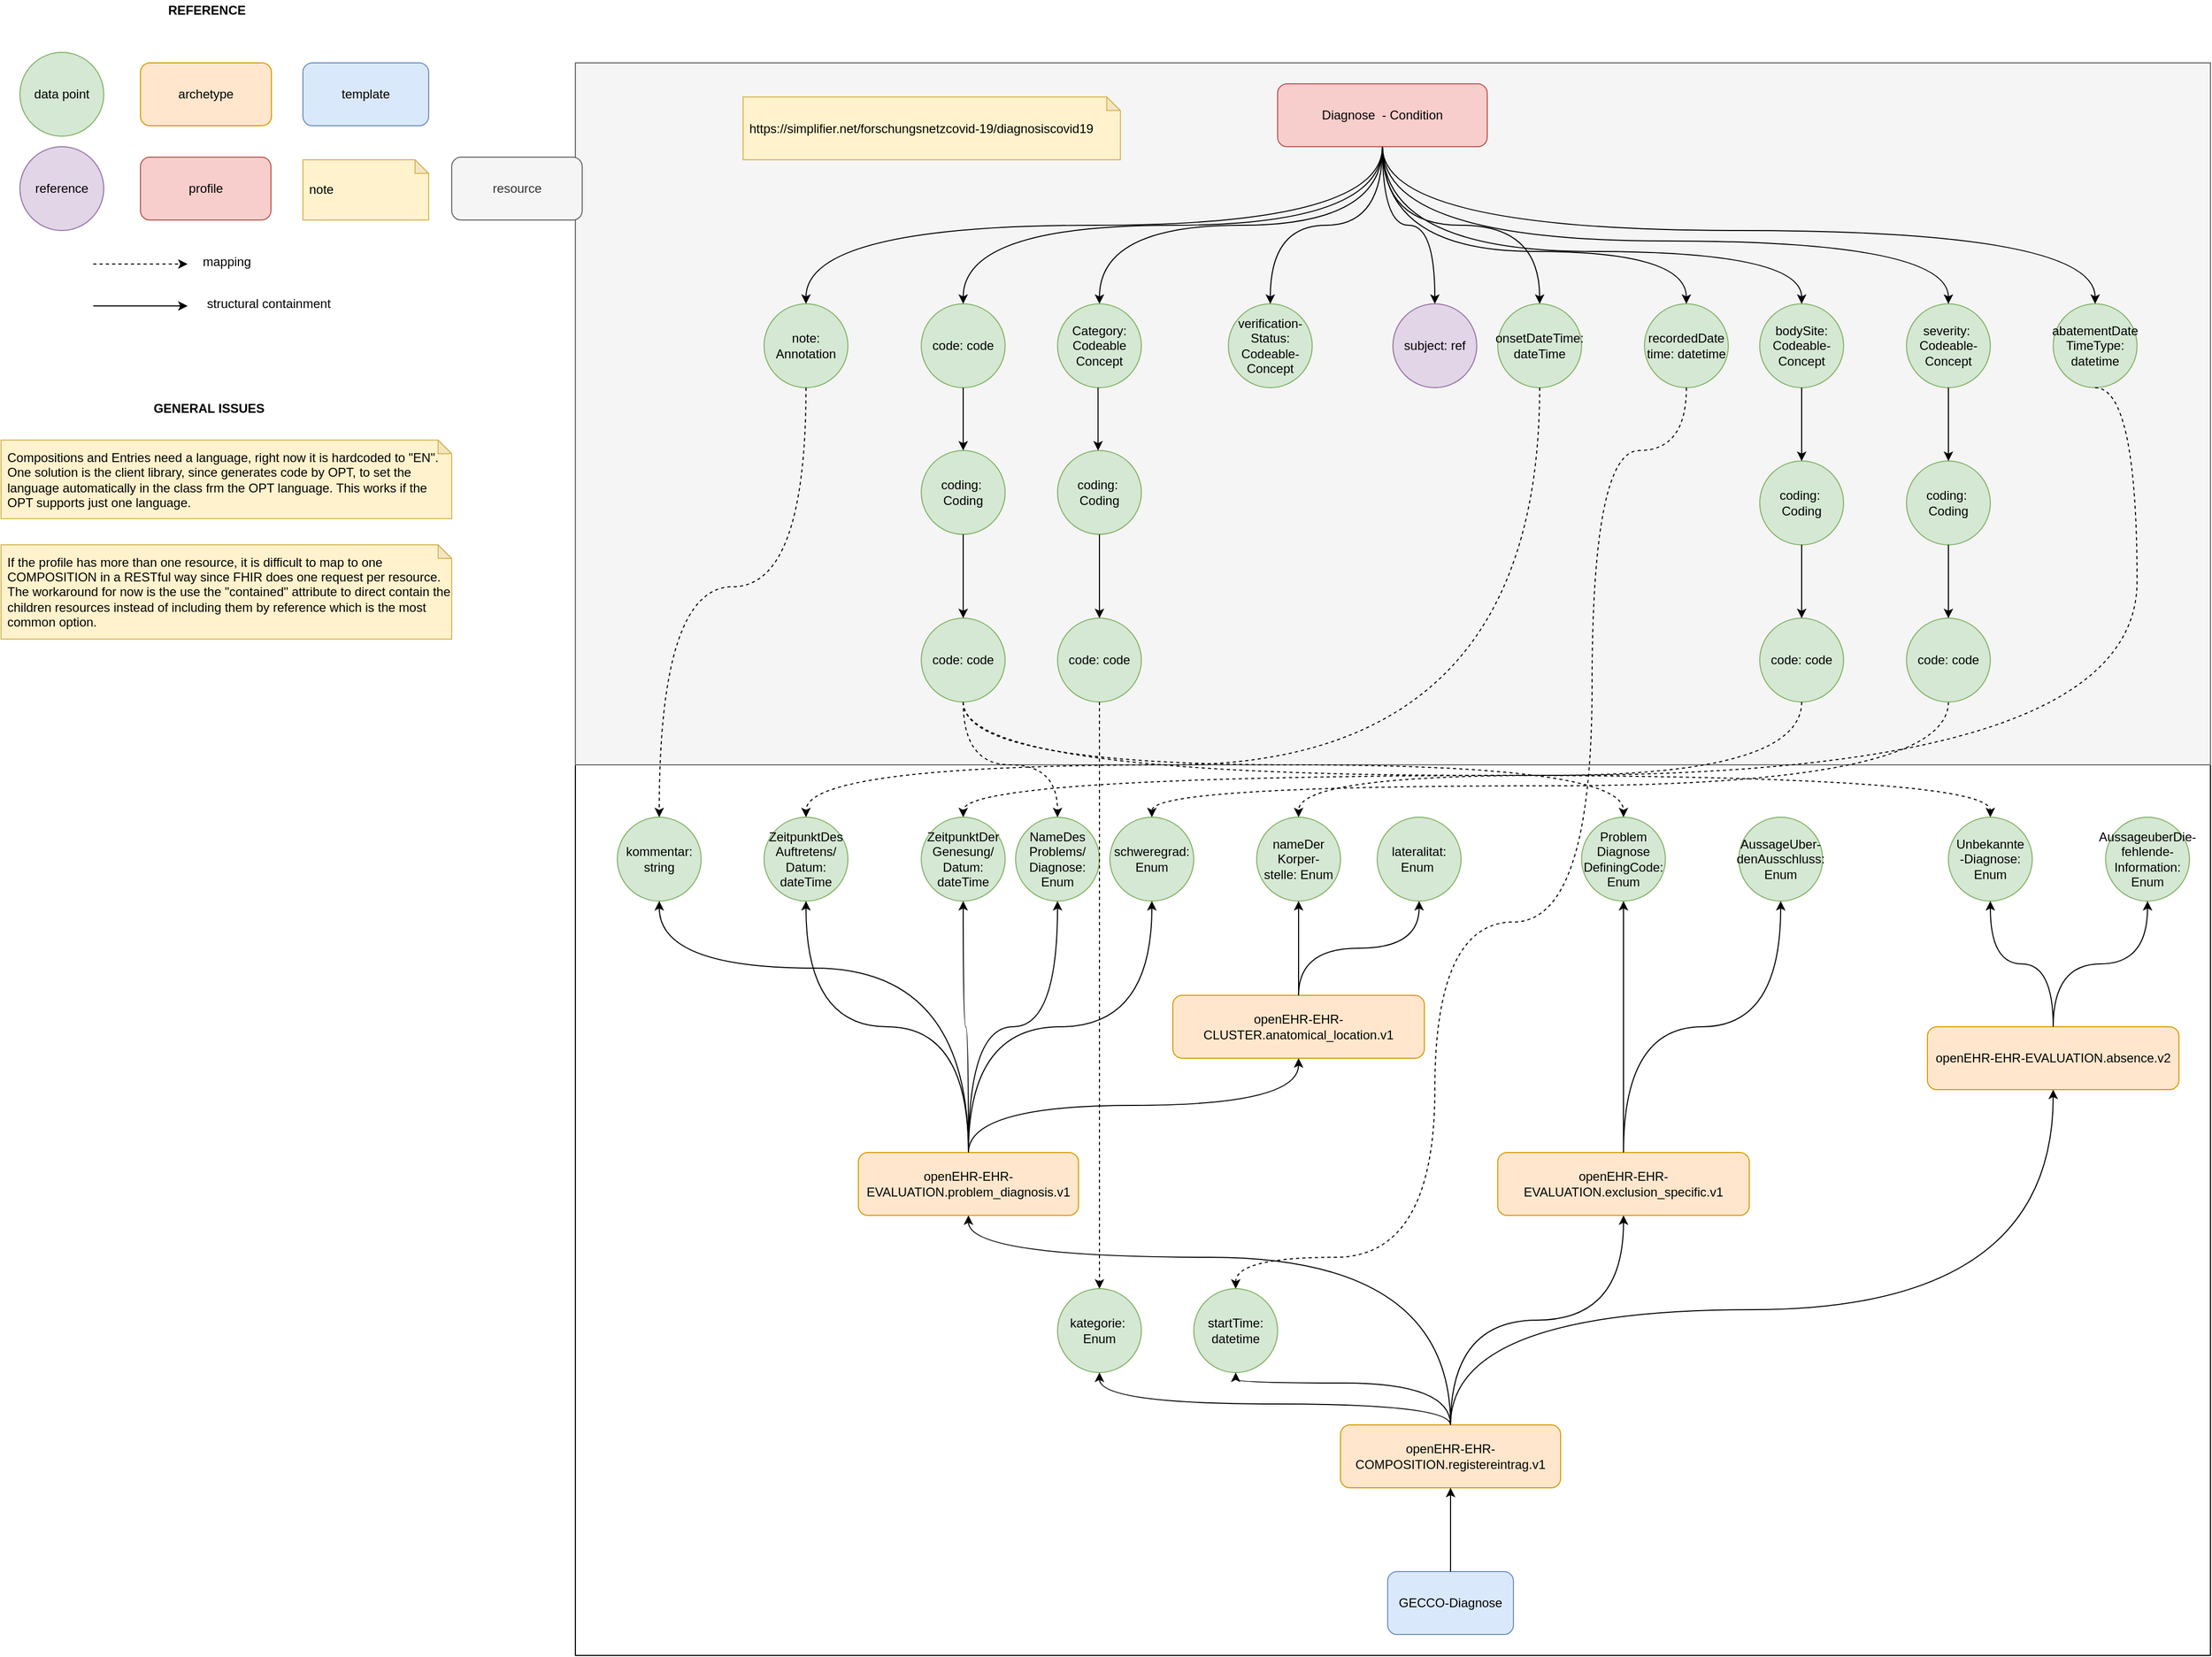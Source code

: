 <mxfile version="14.4.7" type="github">
  <diagram id="NhCx6rFbv8tnw04hL108" name="Page-1">
    <mxGraphModel dx="4373" dy="1324" grid="1" gridSize="10" guides="1" tooltips="1" connect="1" arrows="1" fold="1" page="1" pageScale="1" pageWidth="827" pageHeight="1169" math="0" shadow="0">
      <root>
        <mxCell id="0" />
        <mxCell id="1" parent="0" />
        <mxCell id="oCCfuD1PaS4JlQ5xVvuQ-110" value="" style="rounded=0;whiteSpace=wrap;html=1;" vertex="1" parent="1">
          <mxGeometry x="-1450" y="850" width="1560" height="850" as="geometry" />
        </mxCell>
        <mxCell id="oCCfuD1PaS4JlQ5xVvuQ-109" value="" style="rounded=0;whiteSpace=wrap;html=1;fillColor=#f5f5f5;strokeColor=#666666;fontColor=#333333;" vertex="1" parent="1">
          <mxGeometry x="-1450" y="180" width="1560" height="670" as="geometry" />
        </mxCell>
        <mxCell id="oCCfuD1PaS4JlQ5xVvuQ-1" style="edgeStyle=orthogonalEdgeStyle;curved=1;orthogonalLoop=1;jettySize=auto;html=1;exitX=0.5;exitY=1;exitDx=0;exitDy=0;strokeColor=#000000;dashed=1;" edge="1" parent="1">
          <mxGeometry relative="1" as="geometry">
            <mxPoint x="-1820" y="372" as="targetPoint" />
            <mxPoint x="-1910" y="372" as="sourcePoint" />
          </mxGeometry>
        </mxCell>
        <mxCell id="oCCfuD1PaS4JlQ5xVvuQ-2" value="mapping" style="text;html=1;align=center;verticalAlign=middle;resizable=0;points=[];autosize=1;" vertex="1" parent="1">
          <mxGeometry x="-1818" y="360" width="70" height="20" as="geometry" />
        </mxCell>
        <mxCell id="oCCfuD1PaS4JlQ5xVvuQ-3" style="edgeStyle=orthogonalEdgeStyle;curved=1;orthogonalLoop=1;jettySize=auto;html=1;exitX=0.5;exitY=1;exitDx=0;exitDy=0;strokeColor=#000000;" edge="1" parent="1">
          <mxGeometry relative="1" as="geometry">
            <mxPoint x="-1820.0" y="412" as="targetPoint" />
            <mxPoint x="-1910.0" y="412" as="sourcePoint" />
          </mxGeometry>
        </mxCell>
        <mxCell id="oCCfuD1PaS4JlQ5xVvuQ-4" value="structural containment" style="text;html=1;align=center;verticalAlign=middle;resizable=0;points=[];autosize=1;" vertex="1" parent="1">
          <mxGeometry x="-1823" y="400" width="160" height="20" as="geometry" />
        </mxCell>
        <mxCell id="oCCfuD1PaS4JlQ5xVvuQ-5" value="&lt;b&gt;GENERAL ISSUES&lt;/b&gt;" style="text;html=1;align=center;verticalAlign=middle;resizable=0;points=[];autosize=1;" vertex="1" parent="1">
          <mxGeometry x="-1870" y="500" width="140" height="20" as="geometry" />
        </mxCell>
        <mxCell id="oCCfuD1PaS4JlQ5xVvuQ-6" value="Compositions and Entries need a language, right now it is hardcoded to &quot;EN&quot;. One solution is the client library, since generates code by OPT, to set the language automatically in the class frm the OPT language. This works if the OPT supports just one language." style="shape=note;whiteSpace=wrap;html=1;backgroundOutline=1;darkOpacity=0.05;fillColor=#fff2cc;strokeColor=#d6b656;size=13;align=left;spacingLeft=4;" vertex="1" parent="1">
          <mxGeometry x="-1998" y="540" width="430" height="75" as="geometry" />
        </mxCell>
        <mxCell id="oCCfuD1PaS4JlQ5xVvuQ-7" value="If the profile has more than one resource, it is difficult to map to one COMPOSITION in a RESTful way since FHIR does one request per resource. The workaround for now is the use the &quot;contained&quot; attribute to direct contain the children resources instead of including them by reference which is the most common option." style="shape=note;whiteSpace=wrap;html=1;backgroundOutline=1;darkOpacity=0.05;fillColor=#fff2cc;strokeColor=#d6b656;size=13;align=left;spacingLeft=4;" vertex="1" parent="1">
          <mxGeometry x="-1998" y="640" width="430" height="90" as="geometry" />
        </mxCell>
        <mxCell id="oCCfuD1PaS4JlQ5xVvuQ-8" value="data point" style="ellipse;whiteSpace=wrap;html=1;aspect=fixed;fillColor=#d5e8d4;strokeColor=#82b366;" vertex="1" parent="1">
          <mxGeometry x="-1980" y="170" width="80" height="80" as="geometry" />
        </mxCell>
        <mxCell id="oCCfuD1PaS4JlQ5xVvuQ-9" value="archetype" style="rounded=1;whiteSpace=wrap;html=1;fillColor=#ffe6cc;strokeColor=#d79b00;" vertex="1" parent="1">
          <mxGeometry x="-1865" y="180" width="125" height="60" as="geometry" />
        </mxCell>
        <mxCell id="oCCfuD1PaS4JlQ5xVvuQ-10" value="template" style="rounded=1;whiteSpace=wrap;html=1;fillColor=#dae8fc;strokeColor=#6c8ebf;" vertex="1" parent="1">
          <mxGeometry x="-1710" y="180" width="120" height="60" as="geometry" />
        </mxCell>
        <mxCell id="oCCfuD1PaS4JlQ5xVvuQ-11" value="profile" style="rounded=1;whiteSpace=wrap;html=1;fillColor=#f8cecc;strokeColor=#b85450;" vertex="1" parent="1">
          <mxGeometry x="-1865" y="270" width="124.5" height="60" as="geometry" />
        </mxCell>
        <mxCell id="oCCfuD1PaS4JlQ5xVvuQ-12" value="note" style="shape=note;whiteSpace=wrap;html=1;backgroundOutline=1;darkOpacity=0.05;fillColor=#fff2cc;strokeColor=#d6b656;size=13;align=left;spacingLeft=4;" vertex="1" parent="1">
          <mxGeometry x="-1710" y="272.5" width="120" height="57.5" as="geometry" />
        </mxCell>
        <mxCell id="oCCfuD1PaS4JlQ5xVvuQ-13" value="REFERENCE" style="text;html=1;align=center;verticalAlign=middle;resizable=0;points=[];autosize=1;fontStyle=1" vertex="1" parent="1">
          <mxGeometry x="-1852.5" y="120" width="100" height="20" as="geometry" />
        </mxCell>
        <mxCell id="oCCfuD1PaS4JlQ5xVvuQ-14" value="reference" style="ellipse;whiteSpace=wrap;html=1;aspect=fixed;fillColor=#e1d5e7;strokeColor=#9673a6;" vertex="1" parent="1">
          <mxGeometry x="-1980" y="260" width="80" height="80" as="geometry" />
        </mxCell>
        <mxCell id="oCCfuD1PaS4JlQ5xVvuQ-15" value="resource" style="rounded=1;whiteSpace=wrap;html=1;fillColor=#f5f5f5;strokeColor=#666666;fontColor=#333333;" vertex="1" parent="1">
          <mxGeometry x="-1568" y="270" width="124.5" height="60" as="geometry" />
        </mxCell>
        <mxCell id="oCCfuD1PaS4JlQ5xVvuQ-17" value="https://simplifier.net/forschungsnetzcovid-19/diagnosiscovid19" style="shape=note;whiteSpace=wrap;html=1;backgroundOutline=1;darkOpacity=0.05;fillColor=#fff2cc;strokeColor=#d6b656;size=13;align=left;spacingLeft=4;" vertex="1" parent="1">
          <mxGeometry x="-1290" y="212.5" width="360" height="60" as="geometry" />
        </mxCell>
        <mxCell id="oCCfuD1PaS4JlQ5xVvuQ-18" value="GECCO-Diagnose" style="rounded=1;whiteSpace=wrap;html=1;fillColor=#dae8fc;strokeColor=#6c8ebf;" vertex="1" parent="1">
          <mxGeometry x="-675" y="1620" width="120" height="60" as="geometry" />
        </mxCell>
        <mxCell id="oCCfuD1PaS4JlQ5xVvuQ-19" value="openEHR-EHR-COMPOSITION.registereintrag.v1" style="rounded=1;whiteSpace=wrap;html=1;fillColor=#ffe6cc;strokeColor=#d79b00;" vertex="1" parent="1">
          <mxGeometry x="-720" y="1480" width="210" height="60" as="geometry" />
        </mxCell>
        <mxCell id="oCCfuD1PaS4JlQ5xVvuQ-20" value="openEHR-EHR-EVALUATION.problem_diagnosis.v1" style="rounded=1;whiteSpace=wrap;html=1;fillColor=#ffe6cc;strokeColor=#d79b00;" vertex="1" parent="1">
          <mxGeometry x="-1180" y="1220" width="210" height="60" as="geometry" />
        </mxCell>
        <mxCell id="oCCfuD1PaS4JlQ5xVvuQ-23" value="&lt;p&gt;openEHR-EHR-EVALUATION.exclusion_specific.v1&lt;br&gt;&lt;/p&gt;" style="rounded=1;whiteSpace=wrap;html=1;fillColor=#ffe6cc;strokeColor=#d79b00;" vertex="1" parent="1">
          <mxGeometry x="-570" y="1220" width="240" height="60" as="geometry" />
        </mxCell>
        <mxCell id="oCCfuD1PaS4JlQ5xVvuQ-25" value="&lt;p&gt;openEHR-EHR-EVALUATION.absence.v2&lt;br&gt;&lt;/p&gt;" style="rounded=1;whiteSpace=wrap;html=1;fillColor=#ffe6cc;strokeColor=#d79b00;" vertex="1" parent="1">
          <mxGeometry x="-160" y="1100" width="240" height="60" as="geometry" />
        </mxCell>
        <mxCell id="oCCfuD1PaS4JlQ5xVvuQ-28" style="edgeStyle=orthogonalEdgeStyle;curved=1;orthogonalLoop=1;jettySize=auto;html=1;exitX=0.5;exitY=1;exitDx=0;exitDy=0;strokeColor=#000000;entryX=0.5;entryY=0;entryDx=0;entryDy=0;" edge="1" parent="1" source="oCCfuD1PaS4JlQ5xVvuQ-32" target="oCCfuD1PaS4JlQ5xVvuQ-40">
          <mxGeometry relative="1" as="geometry">
            <mxPoint x="-830" y="410" as="targetPoint" />
          </mxGeometry>
        </mxCell>
        <mxCell id="oCCfuD1PaS4JlQ5xVvuQ-30" style="edgeStyle=orthogonalEdgeStyle;curved=1;orthogonalLoop=1;jettySize=auto;html=1;exitX=0.5;exitY=1;exitDx=0;exitDy=0;entryX=0.5;entryY=0;entryDx=0;entryDy=0;strokeColor=#000000;" edge="1" parent="1" source="oCCfuD1PaS4JlQ5xVvuQ-32" target="oCCfuD1PaS4JlQ5xVvuQ-35">
          <mxGeometry relative="1" as="geometry" />
        </mxCell>
        <mxCell id="oCCfuD1PaS4JlQ5xVvuQ-31" style="edgeStyle=orthogonalEdgeStyle;curved=1;orthogonalLoop=1;jettySize=auto;html=1;exitX=0.5;exitY=1;exitDx=0;exitDy=0;entryX=0.5;entryY=0;entryDx=0;entryDy=0;strokeColor=#000000;" edge="1" parent="1" source="oCCfuD1PaS4JlQ5xVvuQ-32" target="oCCfuD1PaS4JlQ5xVvuQ-36">
          <mxGeometry relative="1" as="geometry" />
        </mxCell>
        <mxCell id="oCCfuD1PaS4JlQ5xVvuQ-32" value="&lt;div class=&quot;cm-node-details-value cm-node-details-templ-id&quot;&gt;Diagnose &amp;nbsp;- Condition&lt;br&gt;&lt;/div&gt;" style="rounded=1;whiteSpace=wrap;html=1;fillColor=#f8cecc;strokeColor=#b85450;" vertex="1" parent="1">
          <mxGeometry x="-780" y="200" width="200" height="60" as="geometry" />
        </mxCell>
        <mxCell id="oCCfuD1PaS4JlQ5xVvuQ-35" value="subject: ref" style="ellipse;whiteSpace=wrap;html=1;aspect=fixed;fillColor=#e1d5e7;strokeColor=#9673a6;" vertex="1" parent="1">
          <mxGeometry x="-670" y="410" width="80" height="80" as="geometry" />
        </mxCell>
        <mxCell id="oCCfuD1PaS4JlQ5xVvuQ-36" value="onsetDateTime:&lt;br&gt;dateTime" style="ellipse;whiteSpace=wrap;html=1;aspect=fixed;fillColor=#d5e8d4;strokeColor=#82b366;" vertex="1" parent="1">
          <mxGeometry x="-570" y="410" width="80" height="80" as="geometry" />
        </mxCell>
        <mxCell id="oCCfuD1PaS4JlQ5xVvuQ-37" value="code: code" style="ellipse;whiteSpace=wrap;html=1;aspect=fixed;fillColor=#d5e8d4;strokeColor=#82b366;" vertex="1" parent="1">
          <mxGeometry x="-990" y="710" width="80" height="80" as="geometry" />
        </mxCell>
        <mxCell id="oCCfuD1PaS4JlQ5xVvuQ-39" value="coding:&amp;nbsp;&lt;br&gt;Coding" style="ellipse;whiteSpace=wrap;html=1;aspect=fixed;fillColor=#d5e8d4;strokeColor=#82b366;" vertex="1" parent="1">
          <mxGeometry x="-990" y="550" width="80" height="80" as="geometry" />
        </mxCell>
        <mxCell id="oCCfuD1PaS4JlQ5xVvuQ-40" value="Category:&lt;br&gt;Codeable&lt;br&gt;Concept" style="ellipse;whiteSpace=wrap;html=1;aspect=fixed;fillColor=#d5e8d4;strokeColor=#82b366;" vertex="1" parent="1">
          <mxGeometry x="-990" y="410" width="80" height="80" as="geometry" />
        </mxCell>
        <mxCell id="oCCfuD1PaS4JlQ5xVvuQ-41" value="code: code" style="ellipse;whiteSpace=wrap;html=1;aspect=fixed;fillColor=#d5e8d4;strokeColor=#82b366;" vertex="1" parent="1">
          <mxGeometry x="-1120" y="410" width="80" height="80" as="geometry" />
        </mxCell>
        <mxCell id="oCCfuD1PaS4JlQ5xVvuQ-42" value="coding:&amp;nbsp;&lt;br&gt;Coding" style="ellipse;whiteSpace=wrap;html=1;aspect=fixed;fillColor=#d5e8d4;strokeColor=#82b366;" vertex="1" parent="1">
          <mxGeometry x="-1120" y="550" width="80" height="80" as="geometry" />
        </mxCell>
        <mxCell id="oCCfuD1PaS4JlQ5xVvuQ-43" value="bodySite:&lt;br&gt;Codeable-&lt;br&gt;Concept" style="ellipse;whiteSpace=wrap;html=1;aspect=fixed;fillColor=#d5e8d4;strokeColor=#82b366;" vertex="1" parent="1">
          <mxGeometry x="-320" y="410" width="80" height="80" as="geometry" />
        </mxCell>
        <mxCell id="oCCfuD1PaS4JlQ5xVvuQ-44" value="coding:&amp;nbsp;&lt;br&gt;Coding" style="ellipse;whiteSpace=wrap;html=1;aspect=fixed;fillColor=#d5e8d4;strokeColor=#82b366;" vertex="1" parent="1">
          <mxGeometry x="-320" y="560" width="80" height="80" as="geometry" />
        </mxCell>
        <mxCell id="oCCfuD1PaS4JlQ5xVvuQ-45" value="code: code" style="ellipse;whiteSpace=wrap;html=1;aspect=fixed;fillColor=#d5e8d4;strokeColor=#82b366;" vertex="1" parent="1">
          <mxGeometry x="-320" y="710" width="80" height="80" as="geometry" />
        </mxCell>
        <mxCell id="oCCfuD1PaS4JlQ5xVvuQ-46" value="severity:&amp;nbsp;&lt;br&gt;Codeable-&lt;br&gt;Concept" style="ellipse;whiteSpace=wrap;html=1;aspect=fixed;fillColor=#d5e8d4;strokeColor=#82b366;" vertex="1" parent="1">
          <mxGeometry x="-180" y="410" width="80" height="80" as="geometry" />
        </mxCell>
        <mxCell id="oCCfuD1PaS4JlQ5xVvuQ-47" value="abatementDate&lt;br&gt;TimeType:&lt;br&gt;datetime" style="ellipse;whiteSpace=wrap;html=1;aspect=fixed;fillColor=#d5e8d4;strokeColor=#82b366;" vertex="1" parent="1">
          <mxGeometry x="-40" y="410" width="80" height="80" as="geometry" />
        </mxCell>
        <mxCell id="oCCfuD1PaS4JlQ5xVvuQ-48" value="code: code" style="ellipse;whiteSpace=wrap;html=1;aspect=fixed;fillColor=#d5e8d4;strokeColor=#82b366;" vertex="1" parent="1">
          <mxGeometry x="-1120" y="710" width="80" height="80" as="geometry" />
        </mxCell>
        <mxCell id="oCCfuD1PaS4JlQ5xVvuQ-49" style="edgeStyle=orthogonalEdgeStyle;curved=1;orthogonalLoop=1;jettySize=auto;html=1;exitX=0.5;exitY=1;exitDx=0;exitDy=0;strokeColor=#000000;entryX=0.5;entryY=0;entryDx=0;entryDy=0;" edge="1" parent="1" source="oCCfuD1PaS4JlQ5xVvuQ-32" target="oCCfuD1PaS4JlQ5xVvuQ-41">
          <mxGeometry relative="1" as="geometry">
            <mxPoint x="-990" y="370" as="sourcePoint" />
            <mxPoint x="-1260" y="470" as="targetPoint" />
          </mxGeometry>
        </mxCell>
        <mxCell id="oCCfuD1PaS4JlQ5xVvuQ-50" style="edgeStyle=orthogonalEdgeStyle;curved=1;orthogonalLoop=1;jettySize=auto;html=1;exitX=0.5;exitY=1;exitDx=0;exitDy=0;entryX=0.5;entryY=0;entryDx=0;entryDy=0;strokeColor=#000000;" edge="1" parent="1" source="oCCfuD1PaS4JlQ5xVvuQ-32" target="oCCfuD1PaS4JlQ5xVvuQ-46">
          <mxGeometry relative="1" as="geometry">
            <mxPoint x="-320" y="350" as="sourcePoint" />
            <mxPoint x="-70" y="450" as="targetPoint" />
            <Array as="points">
              <mxPoint x="-680" y="350" />
              <mxPoint x="-140" y="350" />
            </Array>
          </mxGeometry>
        </mxCell>
        <mxCell id="oCCfuD1PaS4JlQ5xVvuQ-51" style="edgeStyle=orthogonalEdgeStyle;curved=1;orthogonalLoop=1;jettySize=auto;html=1;exitX=0.5;exitY=1;exitDx=0;exitDy=0;entryX=0.5;entryY=0;entryDx=0;entryDy=0;strokeColor=#000000;" edge="1" parent="1" source="oCCfuD1PaS4JlQ5xVvuQ-32" target="oCCfuD1PaS4JlQ5xVvuQ-43">
          <mxGeometry relative="1" as="geometry">
            <mxPoint x="-310" y="390" as="sourcePoint" />
            <mxPoint x="-60" y="490" as="targetPoint" />
            <Array as="points">
              <mxPoint x="-680" y="360" />
              <mxPoint x="-280" y="360" />
            </Array>
          </mxGeometry>
        </mxCell>
        <mxCell id="oCCfuD1PaS4JlQ5xVvuQ-52" style="edgeStyle=orthogonalEdgeStyle;curved=1;orthogonalLoop=1;jettySize=auto;html=1;exitX=0.5;exitY=1;exitDx=0;exitDy=0;entryX=0.5;entryY=0;entryDx=0;entryDy=0;strokeColor=#000000;" edge="1" parent="1" source="oCCfuD1PaS4JlQ5xVvuQ-32" target="oCCfuD1PaS4JlQ5xVvuQ-47">
          <mxGeometry relative="1" as="geometry">
            <mxPoint x="-60" y="360" as="sourcePoint" />
            <mxPoint x="190" y="460" as="targetPoint" />
            <Array as="points">
              <mxPoint x="-680" y="340" />
              <mxPoint y="340" />
            </Array>
          </mxGeometry>
        </mxCell>
        <mxCell id="oCCfuD1PaS4JlQ5xVvuQ-53" value="" style="endArrow=classic;html=1;exitX=0.5;exitY=1;exitDx=0;exitDy=0;entryX=0.5;entryY=0;entryDx=0;entryDy=0;" edge="1" parent="1" source="oCCfuD1PaS4JlQ5xVvuQ-41" target="oCCfuD1PaS4JlQ5xVvuQ-42">
          <mxGeometry width="50" height="50" relative="1" as="geometry">
            <mxPoint x="-1060" y="529" as="sourcePoint" />
            <mxPoint x="-1000" y="469" as="targetPoint" />
          </mxGeometry>
        </mxCell>
        <mxCell id="oCCfuD1PaS4JlQ5xVvuQ-54" value="" style="endArrow=classic;html=1;exitX=0.5;exitY=1;exitDx=0;exitDy=0;entryX=0.5;entryY=0;entryDx=0;entryDy=0;" edge="1" parent="1" source="oCCfuD1PaS4JlQ5xVvuQ-42" target="oCCfuD1PaS4JlQ5xVvuQ-48">
          <mxGeometry width="50" height="50" relative="1" as="geometry">
            <mxPoint x="-1080.67" y="640" as="sourcePoint" />
            <mxPoint x="-1080.67" y="700" as="targetPoint" />
          </mxGeometry>
        </mxCell>
        <mxCell id="oCCfuD1PaS4JlQ5xVvuQ-55" value="" style="endArrow=classic;html=1;exitX=0.5;exitY=1;exitDx=0;exitDy=0;entryX=0.5;entryY=0;entryDx=0;entryDy=0;" edge="1" parent="1">
          <mxGeometry width="50" height="50" relative="1" as="geometry">
            <mxPoint x="-951.33" y="490" as="sourcePoint" />
            <mxPoint x="-951.33" y="550" as="targetPoint" />
          </mxGeometry>
        </mxCell>
        <mxCell id="oCCfuD1PaS4JlQ5xVvuQ-56" value="" style="endArrow=classic;html=1;exitX=0.5;exitY=1;exitDx=0;exitDy=0;entryX=0.5;entryY=0;entryDx=0;entryDy=0;" edge="1" parent="1" source="oCCfuD1PaS4JlQ5xVvuQ-39" target="oCCfuD1PaS4JlQ5xVvuQ-37">
          <mxGeometry width="50" height="50" relative="1" as="geometry">
            <mxPoint x="-950" y="670" as="sourcePoint" />
            <mxPoint x="-950" y="690" as="targetPoint" />
          </mxGeometry>
        </mxCell>
        <mxCell id="oCCfuD1PaS4JlQ5xVvuQ-58" value="" style="endArrow=classic;html=1;exitX=0.5;exitY=1;exitDx=0;exitDy=0;entryX=0.5;entryY=0;entryDx=0;entryDy=0;" edge="1" parent="1" source="oCCfuD1PaS4JlQ5xVvuQ-43" target="oCCfuD1PaS4JlQ5xVvuQ-44">
          <mxGeometry width="50" height="50" relative="1" as="geometry">
            <mxPoint x="-280" y="520" as="sourcePoint" />
            <mxPoint x="-280" y="550" as="targetPoint" />
          </mxGeometry>
        </mxCell>
        <mxCell id="oCCfuD1PaS4JlQ5xVvuQ-59" value="" style="endArrow=classic;html=1;exitX=0.5;exitY=1;exitDx=0;exitDy=0;entryX=0.5;entryY=0;entryDx=0;entryDy=0;" edge="1" parent="1" source="oCCfuD1PaS4JlQ5xVvuQ-44" target="oCCfuD1PaS4JlQ5xVvuQ-45">
          <mxGeometry width="50" height="50" relative="1" as="geometry">
            <mxPoint x="-280" y="670" as="sourcePoint" />
            <mxPoint x="-280" y="690" as="targetPoint" />
          </mxGeometry>
        </mxCell>
        <mxCell id="oCCfuD1PaS4JlQ5xVvuQ-65" value="ZeitpunktDes&lt;br&gt;Auftretens/&lt;br&gt;Datum: dateTime" style="ellipse;whiteSpace=wrap;html=1;aspect=fixed;fillColor=#d5e8d4;strokeColor=#82b366;" vertex="1" parent="1">
          <mxGeometry x="-1270" y="900" width="80" height="80" as="geometry" />
        </mxCell>
        <mxCell id="oCCfuD1PaS4JlQ5xVvuQ-67" style="edgeStyle=orthogonalEdgeStyle;curved=1;orthogonalLoop=1;jettySize=auto;html=1;exitX=0.5;exitY=1;exitDx=0;exitDy=0;entryX=0.5;entryY=0;entryDx=0;entryDy=0;strokeColor=#000000;dashed=1;" edge="1" parent="1" source="oCCfuD1PaS4JlQ5xVvuQ-36" target="oCCfuD1PaS4JlQ5xVvuQ-65">
          <mxGeometry relative="1" as="geometry">
            <mxPoint x="-580" y="700" as="sourcePoint" />
            <mxPoint x="-430" y="850" as="targetPoint" />
            <Array as="points">
              <mxPoint x="-530" y="850" />
              <mxPoint x="-1230" y="850" />
            </Array>
          </mxGeometry>
        </mxCell>
        <mxCell id="oCCfuD1PaS4JlQ5xVvuQ-68" style="edgeStyle=orthogonalEdgeStyle;curved=1;orthogonalLoop=1;jettySize=auto;html=1;exitX=0.5;exitY=0;exitDx=0;exitDy=0;entryX=0.5;entryY=1;entryDx=0;entryDy=0;strokeColor=#000000;" edge="1" parent="1" source="oCCfuD1PaS4JlQ5xVvuQ-20" target="oCCfuD1PaS4JlQ5xVvuQ-65">
          <mxGeometry relative="1" as="geometry">
            <mxPoint x="-950" y="1030" as="sourcePoint" />
            <mxPoint x="-800" y="1180" as="targetPoint" />
          </mxGeometry>
        </mxCell>
        <mxCell id="oCCfuD1PaS4JlQ5xVvuQ-69" value="ZeitpunktDer&lt;br&gt;Genesung/&lt;br&gt;Datum: dateTime" style="ellipse;whiteSpace=wrap;html=1;aspect=fixed;fillColor=#d5e8d4;strokeColor=#82b366;" vertex="1" parent="1">
          <mxGeometry x="-1120" y="900" width="80" height="80" as="geometry" />
        </mxCell>
        <mxCell id="oCCfuD1PaS4JlQ5xVvuQ-70" style="edgeStyle=orthogonalEdgeStyle;curved=1;orthogonalLoop=1;jettySize=auto;html=1;exitX=0.5;exitY=0;exitDx=0;exitDy=0;entryX=0.5;entryY=1;entryDx=0;entryDy=0;strokeColor=#000000;" edge="1" parent="1" source="oCCfuD1PaS4JlQ5xVvuQ-20" target="oCCfuD1PaS4JlQ5xVvuQ-69">
          <mxGeometry relative="1" as="geometry">
            <mxPoint x="-1050" y="1040" as="sourcePoint" />
            <mxPoint x="-1205" y="911" as="targetPoint" />
            <Array as="points">
              <mxPoint x="-1075" y="1100" />
              <mxPoint x="-1080" y="1100" />
            </Array>
          </mxGeometry>
        </mxCell>
        <mxCell id="oCCfuD1PaS4JlQ5xVvuQ-71" style="edgeStyle=orthogonalEdgeStyle;curved=1;orthogonalLoop=1;jettySize=auto;html=1;exitX=0.5;exitY=1;exitDx=0;exitDy=0;entryX=0.5;entryY=0;entryDx=0;entryDy=0;strokeColor=#000000;dashed=1;" edge="1" parent="1" source="oCCfuD1PaS4JlQ5xVvuQ-47" target="oCCfuD1PaS4JlQ5xVvuQ-69">
          <mxGeometry relative="1" as="geometry">
            <mxPoint x="-150" y="670" as="sourcePoint" />
            <mxPoint x="-850" y="1080" as="targetPoint" />
            <Array as="points">
              <mxPoint x="40" y="490" />
              <mxPoint x="40" y="860" />
              <mxPoint x="-1080" y="860" />
            </Array>
          </mxGeometry>
        </mxCell>
        <mxCell id="oCCfuD1PaS4JlQ5xVvuQ-73" value="schweregrad:&lt;br&gt;Enum" style="ellipse;whiteSpace=wrap;html=1;aspect=fixed;fillColor=#d5e8d4;strokeColor=#82b366;" vertex="1" parent="1">
          <mxGeometry x="-940" y="900" width="80" height="80" as="geometry" />
        </mxCell>
        <mxCell id="oCCfuD1PaS4JlQ5xVvuQ-74" style="edgeStyle=orthogonalEdgeStyle;curved=1;orthogonalLoop=1;jettySize=auto;html=1;exitX=0.5;exitY=0;exitDx=0;exitDy=0;entryX=0.5;entryY=1;entryDx=0;entryDy=0;strokeColor=#000000;" edge="1" parent="1" source="oCCfuD1PaS4JlQ5xVvuQ-20" target="oCCfuD1PaS4JlQ5xVvuQ-73">
          <mxGeometry relative="1" as="geometry">
            <mxPoint x="-950" y="1030" as="sourcePoint" />
            <mxPoint x="-1105" y="901" as="targetPoint" />
          </mxGeometry>
        </mxCell>
        <mxCell id="oCCfuD1PaS4JlQ5xVvuQ-75" style="edgeStyle=orthogonalEdgeStyle;curved=1;orthogonalLoop=1;jettySize=auto;html=1;entryX=0.5;entryY=0;entryDx=0;entryDy=0;strokeColor=#000000;dashed=1;exitX=1;exitY=0.5;exitDx=0;exitDy=0;" edge="1" parent="1" source="oCCfuD1PaS4JlQ5xVvuQ-120" target="oCCfuD1PaS4JlQ5xVvuQ-73">
          <mxGeometry relative="1" as="geometry">
            <mxPoint x="-110" y="720" as="sourcePoint" />
            <mxPoint x="-1270" y="1300" as="targetPoint" />
            <Array as="points">
              <mxPoint x="-140" y="870" />
              <mxPoint x="-900" y="870" />
            </Array>
          </mxGeometry>
        </mxCell>
        <mxCell id="oCCfuD1PaS4JlQ5xVvuQ-76" value="kommentar:&lt;br&gt;string" style="ellipse;whiteSpace=wrap;html=1;aspect=fixed;fillColor=#d5e8d4;strokeColor=#82b366;" vertex="1" parent="1">
          <mxGeometry x="-1410" y="900" width="80" height="80" as="geometry" />
        </mxCell>
        <mxCell id="oCCfuD1PaS4JlQ5xVvuQ-77" value="note: Annotation" style="ellipse;whiteSpace=wrap;html=1;aspect=fixed;fillColor=#d5e8d4;strokeColor=#82b366;" vertex="1" parent="1">
          <mxGeometry x="-1270" y="410" width="80" height="80" as="geometry" />
        </mxCell>
        <mxCell id="oCCfuD1PaS4JlQ5xVvuQ-78" style="edgeStyle=orthogonalEdgeStyle;curved=1;orthogonalLoop=1;jettySize=auto;html=1;exitX=0.5;exitY=1;exitDx=0;exitDy=0;entryX=0.5;entryY=0;entryDx=0;entryDy=0;strokeColor=#000000;dashed=1;" edge="1" parent="1" source="oCCfuD1PaS4JlQ5xVvuQ-77" target="oCCfuD1PaS4JlQ5xVvuQ-76">
          <mxGeometry relative="1" as="geometry">
            <mxPoint x="-1370" y="640" as="sourcePoint" />
            <mxPoint x="-2070" y="1050" as="targetPoint" />
            <Array as="points">
              <mxPoint x="-1230" y="680" />
              <mxPoint x="-1370" y="680" />
            </Array>
          </mxGeometry>
        </mxCell>
        <mxCell id="oCCfuD1PaS4JlQ5xVvuQ-79" style="edgeStyle=orthogonalEdgeStyle;curved=1;orthogonalLoop=1;jettySize=auto;html=1;exitX=0.5;exitY=0;exitDx=0;exitDy=0;entryX=0.5;entryY=1;entryDx=0;entryDy=0;strokeColor=#000000;" edge="1" parent="1" source="oCCfuD1PaS4JlQ5xVvuQ-20" target="oCCfuD1PaS4JlQ5xVvuQ-76">
          <mxGeometry relative="1" as="geometry">
            <mxPoint x="-1340" y="1050" as="sourcePoint" />
            <mxPoint x="-1495" y="921" as="targetPoint" />
            <Array as="points">
              <mxPoint x="-1075" y="1044" />
              <mxPoint x="-1370" y="1044" />
            </Array>
          </mxGeometry>
        </mxCell>
        <mxCell id="oCCfuD1PaS4JlQ5xVvuQ-80" style="edgeStyle=orthogonalEdgeStyle;curved=1;orthogonalLoop=1;jettySize=auto;html=1;exitX=0.5;exitY=1;exitDx=0;exitDy=0;strokeColor=#000000;entryX=0.5;entryY=0;entryDx=0;entryDy=0;" edge="1" parent="1" source="oCCfuD1PaS4JlQ5xVvuQ-32" target="oCCfuD1PaS4JlQ5xVvuQ-77">
          <mxGeometry relative="1" as="geometry">
            <mxPoint x="-1160" y="340" as="sourcePoint" />
            <mxPoint x="-1560" y="490" as="targetPoint" />
          </mxGeometry>
        </mxCell>
        <mxCell id="oCCfuD1PaS4JlQ5xVvuQ-81" value="NameDes&lt;br&gt;Problems/&lt;br&gt;Diagnose:&lt;br&gt;Enum" style="ellipse;whiteSpace=wrap;html=1;aspect=fixed;fillColor=#d5e8d4;strokeColor=#82b366;" vertex="1" parent="1">
          <mxGeometry x="-1030" y="900" width="80" height="80" as="geometry" />
        </mxCell>
        <mxCell id="oCCfuD1PaS4JlQ5xVvuQ-82" style="edgeStyle=orthogonalEdgeStyle;curved=1;orthogonalLoop=1;jettySize=auto;html=1;exitX=0.5;exitY=1;exitDx=0;exitDy=0;entryX=0.5;entryY=0;entryDx=0;entryDy=0;strokeColor=#000000;dashed=1;" edge="1" parent="1" source="oCCfuD1PaS4JlQ5xVvuQ-48" target="oCCfuD1PaS4JlQ5xVvuQ-81">
          <mxGeometry relative="1" as="geometry">
            <mxPoint x="-630" y="960" as="sourcePoint" />
            <mxPoint x="-1330" y="1370" as="targetPoint" />
            <Array as="points">
              <mxPoint x="-1080" y="850" />
              <mxPoint x="-990" y="850" />
            </Array>
          </mxGeometry>
        </mxCell>
        <mxCell id="oCCfuD1PaS4JlQ5xVvuQ-83" style="edgeStyle=orthogonalEdgeStyle;curved=1;orthogonalLoop=1;jettySize=auto;html=1;exitX=0.5;exitY=0;exitDx=0;exitDy=0;entryX=0.5;entryY=1;entryDx=0;entryDy=0;strokeColor=#000000;" edge="1" parent="1" source="oCCfuD1PaS4JlQ5xVvuQ-20" target="oCCfuD1PaS4JlQ5xVvuQ-81">
          <mxGeometry relative="1" as="geometry">
            <mxPoint x="-1020" y="1030" as="sourcePoint" />
            <mxPoint x="-845" y="901" as="targetPoint" />
          </mxGeometry>
        </mxCell>
        <mxCell id="oCCfuD1PaS4JlQ5xVvuQ-84" value="&lt;p&gt;openEHR-EHR-CLUSTER.anatomical_location.v1&lt;br&gt;&lt;/p&gt;" style="rounded=1;whiteSpace=wrap;html=1;fillColor=#ffe6cc;strokeColor=#d79b00;" vertex="1" parent="1">
          <mxGeometry x="-880" y="1070" width="240" height="60" as="geometry" />
        </mxCell>
        <mxCell id="oCCfuD1PaS4JlQ5xVvuQ-85" style="edgeStyle=orthogonalEdgeStyle;curved=1;orthogonalLoop=1;jettySize=auto;html=1;exitX=0.5;exitY=0;exitDx=0;exitDy=0;entryX=0.5;entryY=1;entryDx=0;entryDy=0;strokeColor=#000000;" edge="1" parent="1" source="oCCfuD1PaS4JlQ5xVvuQ-20" target="oCCfuD1PaS4JlQ5xVvuQ-84">
          <mxGeometry relative="1" as="geometry">
            <mxPoint x="-820" y="1200" as="sourcePoint" />
            <mxPoint x="-645" y="960" as="targetPoint" />
          </mxGeometry>
        </mxCell>
        <mxCell id="oCCfuD1PaS4JlQ5xVvuQ-86" value="nameDer&lt;br&gt;Korper-&lt;br&gt;stelle: Enum" style="ellipse;whiteSpace=wrap;html=1;aspect=fixed;fillColor=#d5e8d4;strokeColor=#82b366;" vertex="1" parent="1">
          <mxGeometry x="-800" y="900" width="80" height="80" as="geometry" />
        </mxCell>
        <mxCell id="oCCfuD1PaS4JlQ5xVvuQ-87" value="lateralitat:&lt;br&gt;Enum&amp;nbsp;" style="ellipse;whiteSpace=wrap;html=1;aspect=fixed;fillColor=#d5e8d4;strokeColor=#82b366;" vertex="1" parent="1">
          <mxGeometry x="-685" y="900" width="80" height="80" as="geometry" />
        </mxCell>
        <mxCell id="oCCfuD1PaS4JlQ5xVvuQ-88" style="edgeStyle=orthogonalEdgeStyle;curved=1;orthogonalLoop=1;jettySize=auto;html=1;exitX=0.5;exitY=1;exitDx=0;exitDy=0;entryX=0.5;entryY=0;entryDx=0;entryDy=0;strokeColor=#000000;dashed=1;" edge="1" parent="1" source="oCCfuD1PaS4JlQ5xVvuQ-45" target="oCCfuD1PaS4JlQ5xVvuQ-86">
          <mxGeometry relative="1" as="geometry">
            <mxPoint x="-340" y="920" as="sourcePoint" />
            <mxPoint x="-1100" y="1330" as="targetPoint" />
            <Array as="points">
              <mxPoint x="-280" y="860" />
              <mxPoint x="-760" y="860" />
            </Array>
          </mxGeometry>
        </mxCell>
        <mxCell id="oCCfuD1PaS4JlQ5xVvuQ-89" style="edgeStyle=orthogonalEdgeStyle;curved=1;orthogonalLoop=1;jettySize=auto;html=1;exitX=0.5;exitY=0;exitDx=0;exitDy=0;entryX=0.5;entryY=1;entryDx=0;entryDy=0;strokeColor=#000000;" edge="1" parent="1" source="oCCfuD1PaS4JlQ5xVvuQ-84" target="oCCfuD1PaS4JlQ5xVvuQ-86">
          <mxGeometry relative="1" as="geometry">
            <mxPoint x="-690" y="1020" as="sourcePoint" />
            <mxPoint x="-375" y="930" as="targetPoint" />
          </mxGeometry>
        </mxCell>
        <mxCell id="oCCfuD1PaS4JlQ5xVvuQ-90" style="edgeStyle=orthogonalEdgeStyle;curved=1;orthogonalLoop=1;jettySize=auto;html=1;exitX=0.5;exitY=0;exitDx=0;exitDy=0;entryX=0.5;entryY=1;entryDx=0;entryDy=0;strokeColor=#000000;" edge="1" parent="1" source="oCCfuD1PaS4JlQ5xVvuQ-84" target="oCCfuD1PaS4JlQ5xVvuQ-87">
          <mxGeometry relative="1" as="geometry">
            <mxPoint x="-690" y="1030" as="sourcePoint" />
            <mxPoint x="-375" y="940" as="targetPoint" />
          </mxGeometry>
        </mxCell>
        <mxCell id="oCCfuD1PaS4JlQ5xVvuQ-92" value="AussageUber-denAusschluss:&lt;br&gt;Enum" style="ellipse;whiteSpace=wrap;html=1;aspect=fixed;fillColor=#d5e8d4;strokeColor=#82b366;" vertex="1" parent="1">
          <mxGeometry x="-340" y="900" width="80" height="80" as="geometry" />
        </mxCell>
        <mxCell id="oCCfuD1PaS4JlQ5xVvuQ-93" style="edgeStyle=orthogonalEdgeStyle;curved=1;orthogonalLoop=1;jettySize=auto;html=1;exitX=0.5;exitY=0;exitDx=0;exitDy=0;entryX=0.5;entryY=1;entryDx=0;entryDy=0;strokeColor=#000000;" edge="1" parent="1" source="oCCfuD1PaS4JlQ5xVvuQ-23" target="oCCfuD1PaS4JlQ5xVvuQ-92">
          <mxGeometry relative="1" as="geometry">
            <mxPoint x="-340" y="1120" as="sourcePoint" />
            <mxPoint x="-225" y="1030" as="targetPoint" />
          </mxGeometry>
        </mxCell>
        <mxCell id="oCCfuD1PaS4JlQ5xVvuQ-94" value="Problem&lt;br&gt;Diagnose&lt;br&gt;DefiningCode:&lt;br&gt;Enum" style="ellipse;whiteSpace=wrap;html=1;aspect=fixed;fillColor=#d5e8d4;strokeColor=#82b366;" vertex="1" parent="1">
          <mxGeometry x="-490" y="900" width="80" height="80" as="geometry" />
        </mxCell>
        <mxCell id="oCCfuD1PaS4JlQ5xVvuQ-95" style="edgeStyle=orthogonalEdgeStyle;curved=1;orthogonalLoop=1;jettySize=auto;html=1;entryX=0.5;entryY=1;entryDx=0;entryDy=0;strokeColor=#000000;exitX=0.5;exitY=0;exitDx=0;exitDy=0;" edge="1" parent="1" source="oCCfuD1PaS4JlQ5xVvuQ-23" target="oCCfuD1PaS4JlQ5xVvuQ-94">
          <mxGeometry relative="1" as="geometry">
            <mxPoint x="-470" y="1150" as="sourcePoint" />
            <mxPoint x="-290" y="990" as="targetPoint" />
          </mxGeometry>
        </mxCell>
        <mxCell id="oCCfuD1PaS4JlQ5xVvuQ-96" style="edgeStyle=orthogonalEdgeStyle;curved=1;orthogonalLoop=1;jettySize=auto;html=1;exitX=0.5;exitY=1;exitDx=0;exitDy=0;entryX=0.5;entryY=0;entryDx=0;entryDy=0;strokeColor=#000000;dashed=1;" edge="1" parent="1" source="oCCfuD1PaS4JlQ5xVvuQ-48" target="oCCfuD1PaS4JlQ5xVvuQ-94">
          <mxGeometry relative="1" as="geometry">
            <mxPoint x="-480" y="790" as="sourcePoint" />
            <mxPoint x="-390" y="900" as="targetPoint" />
            <Array as="points">
              <mxPoint x="-1080" y="850" />
              <mxPoint x="-450" y="850" />
            </Array>
          </mxGeometry>
        </mxCell>
        <mxCell id="oCCfuD1PaS4JlQ5xVvuQ-97" value="Unbekannte&lt;span style=&quot;color: rgba(0 , 0 , 0 , 0) ; font-family: monospace ; font-size: 0px&quot;&gt;%3CmxGraphModel%3E%3Croot%3E%3CmxCell%20id%3D%220%22%2F%3E%3CmxCell%20id%3D%221%22%20parent%3D%220%22%2F%3E%3CmxCell%20id%3D%222%22%20value%3D%22AussageuberDie-fehlende-Information%3A%26lt%3Bbr%26gt%3BEnum%22%20style%3D%22ellipse%3BwhiteSpace%3Dwrap%3Bhtml%3D1%3Baspect%3Dfixed%3BfillColor%3D%23d5e8d4%3BstrokeColor%3D%2382b366%3B%22%20vertex%3D%221%22%20parent%3D%221%22%3E%3CmxGeometry%20x%3D%22-1340%22%20y%3D%221720%22%20width%3D%2280%22%20height%3D%2280%22%20as%3D%22geometry%22%2F%3E%3C%2FmxCell%3E%3C%2Froot%3E%3C%2FmxGraphModel%3E&lt;/span&gt;&lt;br&gt;-Diagnose:&lt;br&gt;Enum" style="ellipse;whiteSpace=wrap;html=1;aspect=fixed;fillColor=#d5e8d4;strokeColor=#82b366;" vertex="1" parent="1">
          <mxGeometry x="-140" y="900" width="80" height="80" as="geometry" />
        </mxCell>
        <mxCell id="oCCfuD1PaS4JlQ5xVvuQ-98" value="AussageuberDie-fehlende-Information:&lt;br&gt;Enum" style="ellipse;whiteSpace=wrap;html=1;aspect=fixed;fillColor=#d5e8d4;strokeColor=#82b366;" vertex="1" parent="1">
          <mxGeometry x="10" y="900" width="80" height="80" as="geometry" />
        </mxCell>
        <mxCell id="oCCfuD1PaS4JlQ5xVvuQ-99" style="edgeStyle=orthogonalEdgeStyle;curved=1;orthogonalLoop=1;jettySize=auto;html=1;exitX=0.5;exitY=0;exitDx=0;exitDy=0;entryX=0.5;entryY=1;entryDx=0;entryDy=0;strokeColor=#000000;" edge="1" parent="1" source="oCCfuD1PaS4JlQ5xVvuQ-25" target="oCCfuD1PaS4JlQ5xVvuQ-98">
          <mxGeometry relative="1" as="geometry">
            <mxPoint x="-30" y="1040" as="sourcePoint" />
            <mxPoint x="120" y="800" as="targetPoint" />
          </mxGeometry>
        </mxCell>
        <mxCell id="oCCfuD1PaS4JlQ5xVvuQ-100" style="edgeStyle=orthogonalEdgeStyle;curved=1;orthogonalLoop=1;jettySize=auto;html=1;entryX=0.5;entryY=1;entryDx=0;entryDy=0;strokeColor=#000000;exitX=0.5;exitY=0;exitDx=0;exitDy=0;" edge="1" parent="1" source="oCCfuD1PaS4JlQ5xVvuQ-25" target="oCCfuD1PaS4JlQ5xVvuQ-97">
          <mxGeometry relative="1" as="geometry">
            <mxPoint x="-140" y="1040" as="sourcePoint" />
            <mxPoint x="-140" y="800" as="targetPoint" />
          </mxGeometry>
        </mxCell>
        <mxCell id="oCCfuD1PaS4JlQ5xVvuQ-101" style="edgeStyle=orthogonalEdgeStyle;curved=1;orthogonalLoop=1;jettySize=auto;html=1;exitX=0.5;exitY=1;exitDx=0;exitDy=0;entryX=0.5;entryY=0;entryDx=0;entryDy=0;strokeColor=#000000;dashed=1;" edge="1" parent="1" source="oCCfuD1PaS4JlQ5xVvuQ-48" target="oCCfuD1PaS4JlQ5xVvuQ-97">
          <mxGeometry relative="1" as="geometry">
            <mxPoint x="-110" y="820" as="sourcePoint" />
            <mxPoint x="520" y="930" as="targetPoint" />
            <Array as="points">
              <mxPoint x="-1080" y="860" />
              <mxPoint x="-100" y="860" />
            </Array>
          </mxGeometry>
        </mxCell>
        <mxCell id="oCCfuD1PaS4JlQ5xVvuQ-102" style="edgeStyle=orthogonalEdgeStyle;curved=1;orthogonalLoop=1;jettySize=auto;html=1;entryX=0.5;entryY=1;entryDx=0;entryDy=0;strokeColor=#000000;exitX=0.5;exitY=0;exitDx=0;exitDy=0;" edge="1" parent="1" source="oCCfuD1PaS4JlQ5xVvuQ-18" target="oCCfuD1PaS4JlQ5xVvuQ-19">
          <mxGeometry relative="1" as="geometry">
            <mxPoint x="-430" y="1530" as="sourcePoint" />
            <mxPoint x="-430" y="1290" as="targetPoint" />
          </mxGeometry>
        </mxCell>
        <mxCell id="oCCfuD1PaS4JlQ5xVvuQ-103" style="edgeStyle=orthogonalEdgeStyle;curved=1;orthogonalLoop=1;jettySize=auto;html=1;entryX=0.5;entryY=1;entryDx=0;entryDy=0;strokeColor=#000000;exitX=0.5;exitY=0;exitDx=0;exitDy=0;" edge="1" parent="1" source="oCCfuD1PaS4JlQ5xVvuQ-19" target="oCCfuD1PaS4JlQ5xVvuQ-23">
          <mxGeometry relative="1" as="geometry">
            <mxPoint x="-620" y="1360" as="sourcePoint" />
            <mxPoint x="-620" y="1120" as="targetPoint" />
          </mxGeometry>
        </mxCell>
        <mxCell id="oCCfuD1PaS4JlQ5xVvuQ-104" style="edgeStyle=orthogonalEdgeStyle;curved=1;orthogonalLoop=1;jettySize=auto;html=1;entryX=0.5;entryY=1;entryDx=0;entryDy=0;strokeColor=#000000;exitX=0.5;exitY=0;exitDx=0;exitDy=0;" edge="1" parent="1" source="oCCfuD1PaS4JlQ5xVvuQ-19" target="oCCfuD1PaS4JlQ5xVvuQ-20">
          <mxGeometry relative="1" as="geometry">
            <mxPoint x="-930" y="1310" as="sourcePoint" />
            <mxPoint x="-930" y="1070" as="targetPoint" />
            <Array as="points">
              <mxPoint x="-615" y="1320" />
              <mxPoint x="-1075" y="1320" />
            </Array>
          </mxGeometry>
        </mxCell>
        <mxCell id="oCCfuD1PaS4JlQ5xVvuQ-105" style="edgeStyle=orthogonalEdgeStyle;curved=1;orthogonalLoop=1;jettySize=auto;html=1;entryX=0.5;entryY=1;entryDx=0;entryDy=0;strokeColor=#000000;exitX=0.5;exitY=0;exitDx=0;exitDy=0;" edge="1" parent="1" source="oCCfuD1PaS4JlQ5xVvuQ-19" target="oCCfuD1PaS4JlQ5xVvuQ-25">
          <mxGeometry relative="1" as="geometry">
            <mxPoint x="-320" y="1370" as="sourcePoint" />
            <mxPoint x="-320" y="1130" as="targetPoint" />
            <Array as="points">
              <mxPoint x="-615" y="1370" />
              <mxPoint x="-40" y="1370" />
            </Array>
          </mxGeometry>
        </mxCell>
        <mxCell id="oCCfuD1PaS4JlQ5xVvuQ-106" value="kategorie:&amp;nbsp;&lt;br&gt;Enum" style="ellipse;whiteSpace=wrap;html=1;aspect=fixed;fillColor=#d5e8d4;strokeColor=#82b366;" vertex="1" parent="1">
          <mxGeometry x="-990" y="1350" width="80" height="80" as="geometry" />
        </mxCell>
        <mxCell id="oCCfuD1PaS4JlQ5xVvuQ-107" style="edgeStyle=orthogonalEdgeStyle;curved=1;orthogonalLoop=1;jettySize=auto;html=1;entryX=0.5;entryY=1;entryDx=0;entryDy=0;strokeColor=#000000;exitX=0.5;exitY=0;exitDx=0;exitDy=0;" edge="1" parent="1" source="oCCfuD1PaS4JlQ5xVvuQ-19" target="oCCfuD1PaS4JlQ5xVvuQ-106">
          <mxGeometry relative="1" as="geometry">
            <mxPoint x="-780" y="1440" as="sourcePoint" />
            <mxPoint x="-1240" y="1240" as="targetPoint" />
            <Array as="points">
              <mxPoint x="-615" y="1460" />
              <mxPoint x="-950" y="1460" />
            </Array>
          </mxGeometry>
        </mxCell>
        <mxCell id="oCCfuD1PaS4JlQ5xVvuQ-108" style="edgeStyle=orthogonalEdgeStyle;curved=1;orthogonalLoop=1;jettySize=auto;html=1;exitX=0.5;exitY=1;exitDx=0;exitDy=0;entryX=0.5;entryY=0;entryDx=0;entryDy=0;strokeColor=#000000;dashed=1;" edge="1" parent="1" source="oCCfuD1PaS4JlQ5xVvuQ-37" target="oCCfuD1PaS4JlQ5xVvuQ-106">
          <mxGeometry relative="1" as="geometry">
            <mxPoint x="-830" y="690" as="sourcePoint" />
            <mxPoint x="-970" y="1100" as="targetPoint" />
            <Array as="points">
              <mxPoint x="-950" y="1000" />
              <mxPoint x="-950" y="1000" />
            </Array>
          </mxGeometry>
        </mxCell>
        <mxCell id="oCCfuD1PaS4JlQ5xVvuQ-111" value="verification-Status:&lt;br&gt;Codeable-&lt;br&gt;Concept" style="ellipse;whiteSpace=wrap;html=1;aspect=fixed;fillColor=#d5e8d4;strokeColor=#82b366;" vertex="1" parent="1">
          <mxGeometry x="-827" y="410" width="80" height="80" as="geometry" />
        </mxCell>
        <mxCell id="oCCfuD1PaS4JlQ5xVvuQ-112" style="edgeStyle=orthogonalEdgeStyle;curved=1;orthogonalLoop=1;jettySize=auto;html=1;exitX=0.5;exitY=1;exitDx=0;exitDy=0;strokeColor=#000000;entryX=0.5;entryY=0;entryDx=0;entryDy=0;" edge="1" parent="1" source="oCCfuD1PaS4JlQ5xVvuQ-32" target="oCCfuD1PaS4JlQ5xVvuQ-111">
          <mxGeometry relative="1" as="geometry">
            <mxPoint x="-1030" y="540" as="targetPoint" />
            <mxPoint x="-760" y="390" as="sourcePoint" />
          </mxGeometry>
        </mxCell>
        <mxCell id="oCCfuD1PaS4JlQ5xVvuQ-113" value="recordedDate&lt;br&gt;time: datetime" style="ellipse;whiteSpace=wrap;html=1;aspect=fixed;fillColor=#d5e8d4;strokeColor=#82b366;" vertex="1" parent="1">
          <mxGeometry x="-430" y="410" width="80" height="80" as="geometry" />
        </mxCell>
        <mxCell id="oCCfuD1PaS4JlQ5xVvuQ-114" value="startTime:&lt;br&gt;datetime" style="ellipse;whiteSpace=wrap;html=1;aspect=fixed;fillColor=#d5e8d4;strokeColor=#82b366;" vertex="1" parent="1">
          <mxGeometry x="-860" y="1350" width="80" height="80" as="geometry" />
        </mxCell>
        <mxCell id="oCCfuD1PaS4JlQ5xVvuQ-116" style="edgeStyle=orthogonalEdgeStyle;curved=1;orthogonalLoop=1;jettySize=auto;html=1;exitX=0.5;exitY=1;exitDx=0;exitDy=0;entryX=0.5;entryY=0;entryDx=0;entryDy=0;strokeColor=#000000;" edge="1" parent="1" source="oCCfuD1PaS4JlQ5xVvuQ-32" target="oCCfuD1PaS4JlQ5xVvuQ-113">
          <mxGeometry relative="1" as="geometry">
            <mxPoint x="-420" y="380" as="sourcePoint" />
            <mxPoint x="-20" y="530" as="targetPoint" />
            <Array as="points">
              <mxPoint x="-680" y="360" />
              <mxPoint x="-390" y="360" />
            </Array>
          </mxGeometry>
        </mxCell>
        <mxCell id="oCCfuD1PaS4JlQ5xVvuQ-117" style="edgeStyle=orthogonalEdgeStyle;curved=1;orthogonalLoop=1;jettySize=auto;html=1;entryX=0.5;entryY=1;entryDx=0;entryDy=0;strokeColor=#000000;exitX=0.5;exitY=0;exitDx=0;exitDy=0;" edge="1" parent="1" source="oCCfuD1PaS4JlQ5xVvuQ-19" target="oCCfuD1PaS4JlQ5xVvuQ-114">
          <mxGeometry relative="1" as="geometry">
            <mxPoint x="-720" y="1430" as="sourcePoint" />
            <mxPoint x="-1055" y="1380" as="targetPoint" />
            <Array as="points">
              <mxPoint x="-615" y="1440" />
              <mxPoint x="-820" y="1440" />
            </Array>
          </mxGeometry>
        </mxCell>
        <mxCell id="oCCfuD1PaS4JlQ5xVvuQ-118" style="edgeStyle=orthogonalEdgeStyle;curved=1;orthogonalLoop=1;jettySize=auto;html=1;exitX=0.5;exitY=1;exitDx=0;exitDy=0;strokeColor=#000000;dashed=1;entryX=0.5;entryY=0;entryDx=0;entryDy=0;" edge="1" parent="1" source="oCCfuD1PaS4JlQ5xVvuQ-113" target="oCCfuD1PaS4JlQ5xVvuQ-114">
          <mxGeometry relative="1" as="geometry">
            <mxPoint x="-460" y="500" as="sourcePoint" />
            <mxPoint x="-1160" y="910" as="targetPoint" />
            <Array as="points">
              <mxPoint x="-390" y="550" />
              <mxPoint x="-480" y="550" />
              <mxPoint x="-480" y="1000" />
              <mxPoint x="-630" y="1000" />
              <mxPoint x="-630" y="1320" />
              <mxPoint x="-820" y="1320" />
            </Array>
          </mxGeometry>
        </mxCell>
        <mxCell id="oCCfuD1PaS4JlQ5xVvuQ-119" value="coding:&amp;nbsp;&lt;br&gt;Coding" style="ellipse;whiteSpace=wrap;html=1;aspect=fixed;fillColor=#d5e8d4;strokeColor=#82b366;" vertex="1" parent="1">
          <mxGeometry x="-180" y="560" width="80" height="80" as="geometry" />
        </mxCell>
        <mxCell id="oCCfuD1PaS4JlQ5xVvuQ-120" value="code: code" style="ellipse;whiteSpace=wrap;html=1;aspect=fixed;fillColor=#d5e8d4;strokeColor=#82b366;direction=south;" vertex="1" parent="1">
          <mxGeometry x="-180" y="710" width="80" height="80" as="geometry" />
        </mxCell>
        <mxCell id="oCCfuD1PaS4JlQ5xVvuQ-123" value="" style="endArrow=classic;html=1;exitX=0.5;exitY=1;exitDx=0;exitDy=0;entryX=0.5;entryY=0;entryDx=0;entryDy=0;" edge="1" parent="1" source="oCCfuD1PaS4JlQ5xVvuQ-46" target="oCCfuD1PaS4JlQ5xVvuQ-119">
          <mxGeometry width="50" height="50" relative="1" as="geometry">
            <mxPoint x="-130" y="520" as="sourcePoint" />
            <mxPoint x="-130" y="590" as="targetPoint" />
          </mxGeometry>
        </mxCell>
        <mxCell id="oCCfuD1PaS4JlQ5xVvuQ-124" value="" style="endArrow=classic;html=1;exitX=0.5;exitY=1;exitDx=0;exitDy=0;entryX=0;entryY=0.5;entryDx=0;entryDy=0;" edge="1" parent="1" source="oCCfuD1PaS4JlQ5xVvuQ-119" target="oCCfuD1PaS4JlQ5xVvuQ-120">
          <mxGeometry width="50" height="50" relative="1" as="geometry">
            <mxPoint x="-150" y="680" as="sourcePoint" />
            <mxPoint x="-150" y="750" as="targetPoint" />
          </mxGeometry>
        </mxCell>
      </root>
    </mxGraphModel>
  </diagram>
</mxfile>
